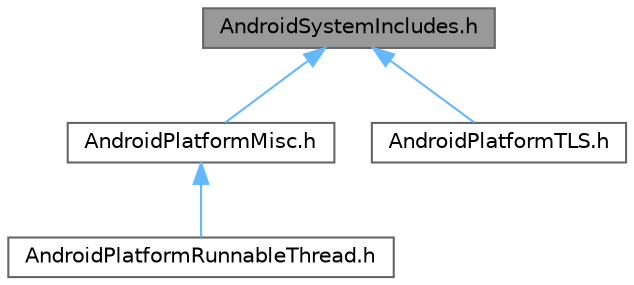 digraph "AndroidSystemIncludes.h"
{
 // INTERACTIVE_SVG=YES
 // LATEX_PDF_SIZE
  bgcolor="transparent";
  edge [fontname=Helvetica,fontsize=10,labelfontname=Helvetica,labelfontsize=10];
  node [fontname=Helvetica,fontsize=10,shape=box,height=0.2,width=0.4];
  Node1 [id="Node000001",label="AndroidSystemIncludes.h",height=0.2,width=0.4,color="gray40", fillcolor="grey60", style="filled", fontcolor="black",tooltip=" "];
  Node1 -> Node2 [id="edge1_Node000001_Node000002",dir="back",color="steelblue1",style="solid",tooltip=" "];
  Node2 [id="Node000002",label="AndroidPlatformMisc.h",height=0.2,width=0.4,color="grey40", fillcolor="white", style="filled",URL="$d0/d27/AndroidPlatformMisc_8h.html",tooltip=" "];
  Node2 -> Node3 [id="edge2_Node000002_Node000003",dir="back",color="steelblue1",style="solid",tooltip=" "];
  Node3 [id="Node000003",label="AndroidPlatformRunnableThread.h",height=0.2,width=0.4,color="grey40", fillcolor="white", style="filled",URL="$dd/dfc/AndroidPlatformRunnableThread_8h.html",tooltip=" "];
  Node1 -> Node4 [id="edge3_Node000001_Node000004",dir="back",color="steelblue1",style="solid",tooltip=" "];
  Node4 [id="Node000004",label="AndroidPlatformTLS.h",height=0.2,width=0.4,color="grey40", fillcolor="white", style="filled",URL="$db/d19/AndroidPlatformTLS_8h.html",tooltip=" "];
}
